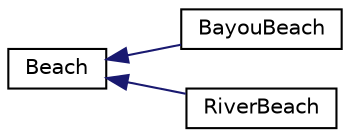 digraph "Graphical Class Hierarchy"
{
  edge [fontname="Helvetica",fontsize="10",labelfontname="Helvetica",labelfontsize="10"];
  node [fontname="Helvetica",fontsize="10",shape=record];
  rankdir="LR";
  Node1 [label="Beach",height=0.2,width=0.4,color="black", fillcolor="white", style="filled",URL="$class_beach.html"];
  Node1 -> Node2 [dir="back",color="midnightblue",fontsize="10",style="solid",fontname="Helvetica"];
  Node2 [label="BayouBeach",height=0.2,width=0.4,color="black", fillcolor="white", style="filled",URL="$class_bayou_beach.html"];
  Node1 -> Node3 [dir="back",color="midnightblue",fontsize="10",style="solid",fontname="Helvetica"];
  Node3 [label="RiverBeach",height=0.2,width=0.4,color="black", fillcolor="white", style="filled",URL="$class_river_beach.html"];
}

